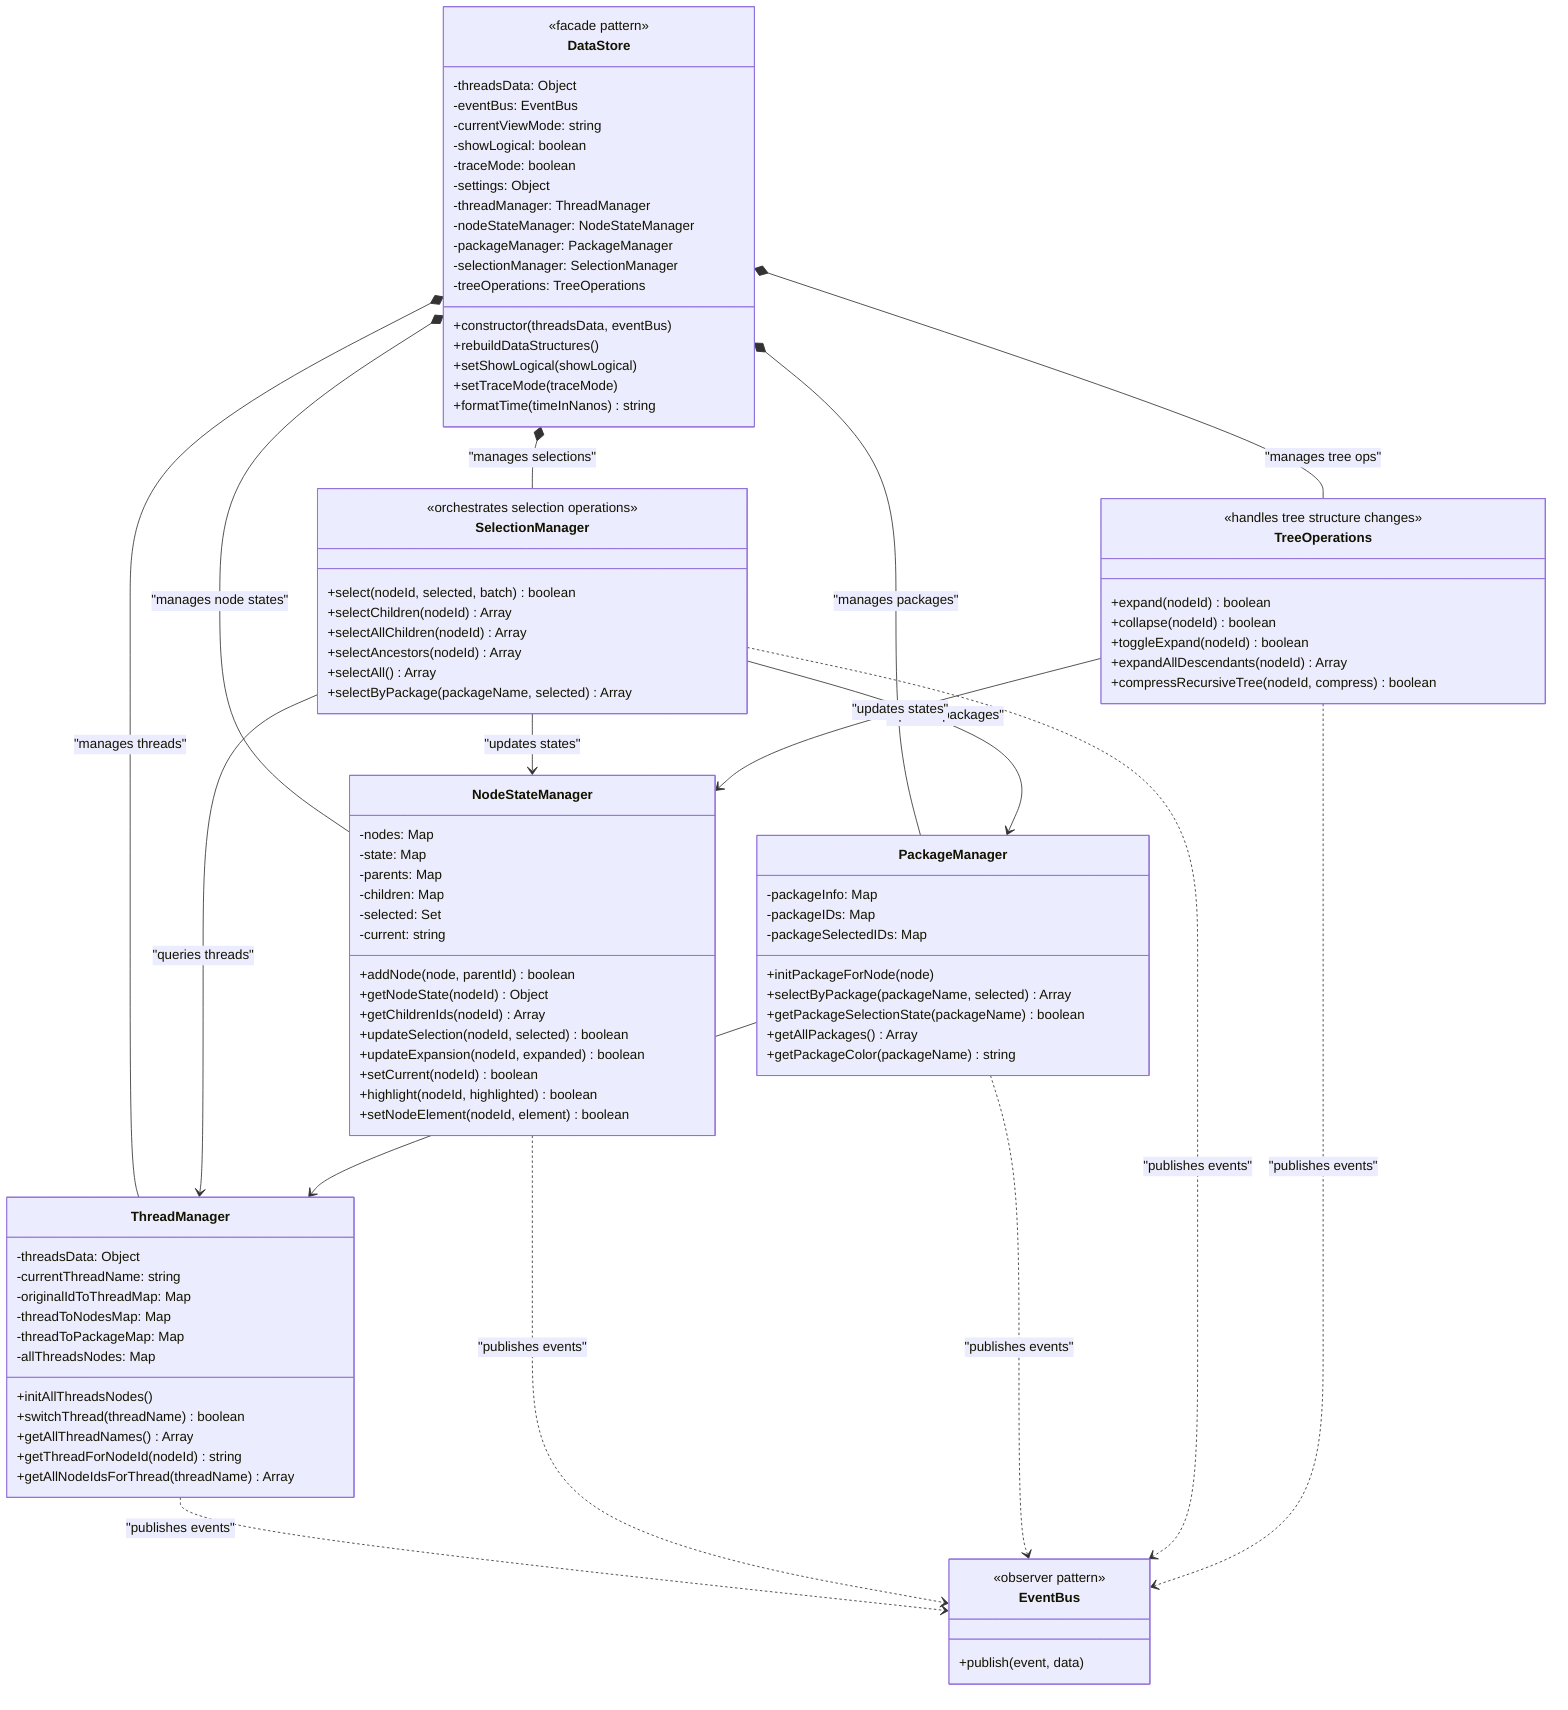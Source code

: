 classDiagram
    class DataStore {
        -threadsData: Object
        -eventBus: EventBus
        -currentViewMode: string
        -showLogical: boolean
        -traceMode: boolean
        -settings: Object
        -threadManager: ThreadManager
        -nodeStateManager: NodeStateManager
        -packageManager: PackageManager
        -selectionManager: SelectionManager
        -treeOperations: TreeOperations
        +constructor(threadsData, eventBus)
        +rebuildDataStructures()
        +setShowLogical(showLogical)
        +setTraceMode(traceMode)
        +formatTime(timeInNanos) string
        <<facade pattern>>
        <<delegates to managers>>
    }

    class ThreadManager {
        -threadsData: Object
        -currentThreadName: string
        -originalIdToThreadMap: Map
        -threadToNodesMap: Map
        -threadToPackageMap: Map
        -allThreadsNodes: Map
        +initAllThreadsNodes()
        +switchThread(threadName) boolean
        +getAllThreadNames() Array
        +getThreadForNodeId(nodeId) string
        +getAllNodeIdsForThread(threadName) Array
    }

    class NodeStateManager {
        -nodes: Map
        -state: Map
        -parents: Map
        -children: Map
        -selected: Set
        -current: string
        +addNode(node, parentId) boolean
        +getNodeState(nodeId) Object
        +getChildrenIds(nodeId) Array
        +updateSelection(nodeId, selected) boolean
        +updateExpansion(nodeId, expanded) boolean
        +setCurrent(nodeId) boolean
        +highlight(nodeId, highlighted) boolean
        +setNodeElement(nodeId, element) boolean
    }

    class PackageManager {
        -packageInfo: Map
        -packageIDs: Map
        -packageSelectedIDs: Map
        +initPackageForNode(node)
        +selectByPackage(packageName, selected) Array
        +getPackageSelectionState(packageName) boolean
        +getAllPackages() Array
        +getPackageColor(packageName) string
    }

    class SelectionManager {
        +select(nodeId, selected, batch) boolean
        +selectChildren(nodeId) Array
        +selectAllChildren(nodeId) Array
        +selectAncestors(nodeId) Array
        +selectAll() Array
        +selectByPackage(packageName, selected) Array
        <<orchestrates selection operations>>
    }

    class TreeOperations {
        +expand(nodeId) boolean
        +collapse(nodeId) boolean
        +toggleExpand(nodeId) boolean
        +expandAllDescendants(nodeId) Array
        +compressRecursiveTree(nodeId, compress) boolean
        <<handles tree structure changes>>
    }

    class EventBus {
        +publish(event, data)
        <<observer pattern>>
    }

    DataStore *-- ThreadManager : "manages threads"
    DataStore *-- NodeStateManager : "manages node states"
    DataStore *-- PackageManager : "manages packages"
    DataStore *-- SelectionManager : "manages selections"
    DataStore *-- TreeOperations : "manages tree ops"

    SelectionManager --> NodeStateManager : "updates states"
    SelectionManager --> PackageManager : "updates packages"
    SelectionManager --> ThreadManager : "queries threads"
    PackageManager --> ThreadManager : "queries threads"
    TreeOperations --> NodeStateManager : "updates states"

    ThreadManager ..> EventBus : "publishes events"
    NodeStateManager ..> EventBus : "publishes events"
    PackageManager ..> EventBus : "publishes events"
    SelectionManager ..> EventBus : "publishes events"
    TreeOperations ..> EventBus : "publishes events"